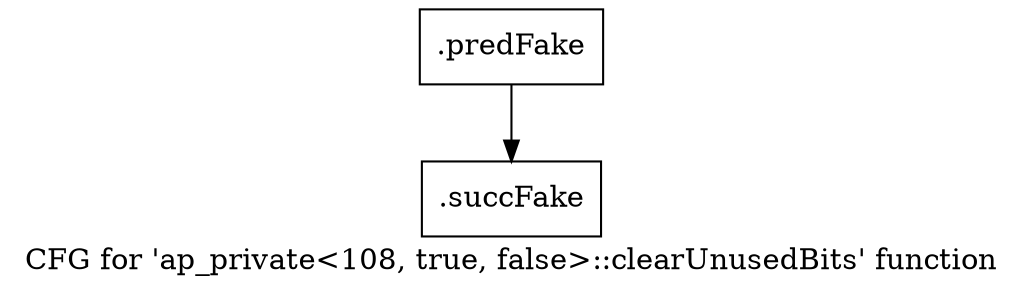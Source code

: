 digraph "CFG for 'ap_private\<108, true, false\>::clearUnusedBits' function" {
	label="CFG for 'ap_private\<108, true, false\>::clearUnusedBits' function";

	Node0x5b82920 [shape=record,filename="",linenumber="",label="{.predFake}"];
	Node0x5b82920 -> Node0x61295e0[ callList="" memoryops="" filename="/mnt/xilinx/Vitis_HLS/2021.2/include/etc/ap_private.h" execusionnum="48"];
	Node0x61295e0 [shape=record,filename="/mnt/xilinx/Vitis_HLS/2021.2/include/etc/ap_private.h",linenumber="3546",label="{.succFake}"];
}
